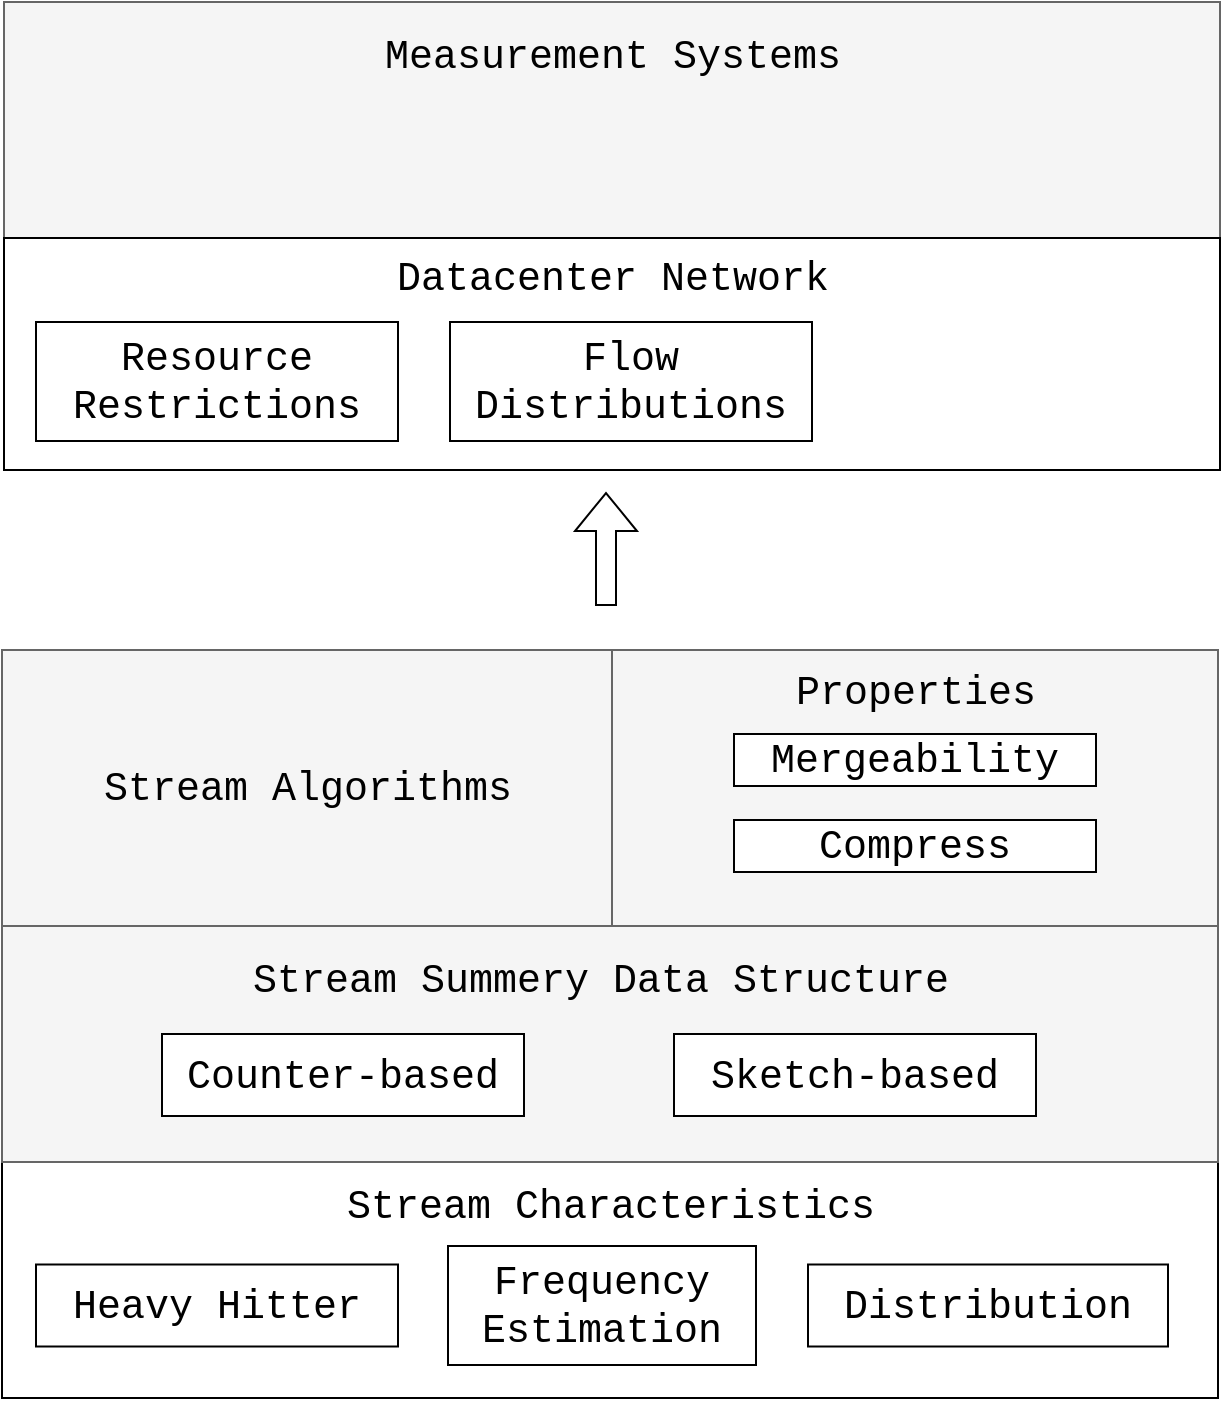 <mxfile version="15.8.7" type="device"><diagram id="Fo_rX9s3fM5rtKiLsWzz" name="第 1 页"><mxGraphModel dx="1697" dy="2083" grid="0" gridSize="10" guides="1" tooltips="1" connect="1" arrows="1" fold="1" page="0" pageScale="1" pageWidth="827" pageHeight="1169" math="0" shadow="0"><root><mxCell id="0"/><mxCell id="1" parent="0"/><mxCell id="kq-J6m2-fg-HXUovKb18-7" value="" style="rounded=0;whiteSpace=wrap;html=1;fontSize=20;fontFamily=Courier New;fillColor=#f5f5f5;fontColor=#333333;strokeColor=#666666;" vertex="1" parent="1"><mxGeometry x="99" y="-418" width="608" height="118" as="geometry"/></mxCell><mxCell id="BIPeO5LLadsczBP2kim2-12" value="" style="rounded=0;whiteSpace=wrap;html=1;fontSize=20;fontFamily=Courier New;" parent="1" vertex="1"><mxGeometry x="98" y="162" width="608" height="118" as="geometry"/></mxCell><mxCell id="BIPeO5LLadsczBP2kim2-6" value="Frequency Estimation" style="rounded=0;whiteSpace=wrap;html=1;fontSize=20;fontFamily=Courier New;" parent="1" vertex="1"><mxGeometry x="321" y="204" width="154" height="59.5" as="geometry"/></mxCell><mxCell id="BIPeO5LLadsczBP2kim2-13" value="Distribution" style="rounded=0;whiteSpace=wrap;html=1;fontSize=20;fontFamily=Courier New;" parent="1" vertex="1"><mxGeometry x="501" y="213.25" width="180" height="41" as="geometry"/></mxCell><mxCell id="BIPeO5LLadsczBP2kim2-14" value="Heavy Hitter" style="rounded=0;whiteSpace=wrap;html=1;fontSize=20;fontFamily=Courier New;" parent="1" vertex="1"><mxGeometry x="115" y="213.25" width="181" height="41" as="geometry"/></mxCell><mxCell id="BIPeO5LLadsczBP2kim2-15" value="&lt;span&gt;Stream Characteristics&lt;/span&gt;" style="rounded=0;whiteSpace=wrap;html=1;fontFamily=Courier New;fontSize=20;fontColor=default;strokeColor=none;fillColor=none;" parent="1" vertex="1"><mxGeometry x="260.75" y="175" width="282.5" height="17" as="geometry"/></mxCell><mxCell id="BIPeO5LLadsczBP2kim2-16" value="" style="rounded=0;whiteSpace=wrap;html=1;fontSize=20;fontFamily=Courier New;fillColor=#f5f5f5;fontColor=#333333;strokeColor=#666666;" parent="1" vertex="1"><mxGeometry x="98" y="44" width="608" height="118" as="geometry"/></mxCell><mxCell id="bg9f0yt2du785UWf26Kq-1" value="" style="rounded=0;whiteSpace=wrap;html=1;fontSize=20;fontFamily=Courier New;" parent="1" vertex="1"><mxGeometry x="99" y="-300" width="608" height="116" as="geometry"/></mxCell><mxCell id="bg9f0yt2du785UWf26Kq-4" value="&lt;span&gt;Datacenter Network&lt;/span&gt;" style="rounded=0;whiteSpace=wrap;html=1;fontFamily=Courier New;fontSize=20;fontColor=default;strokeColor=none;fillColor=none;" parent="1" vertex="1"><mxGeometry x="261.75" y="-289" width="282.5" height="17" as="geometry"/></mxCell><mxCell id="bg9f0yt2du785UWf26Kq-7" value="Resource Restrictions" style="rounded=0;whiteSpace=wrap;html=1;fontSize=20;fontFamily=Courier New;" parent="1" vertex="1"><mxGeometry x="115" y="-258" width="181" height="59.5" as="geometry"/></mxCell><mxCell id="bg9f0yt2du785UWf26Kq-8" value="Flow Distributions" style="rounded=0;whiteSpace=wrap;html=1;fontSize=20;fontFamily=Courier New;" parent="1" vertex="1"><mxGeometry x="322" y="-258" width="181" height="59.5" as="geometry"/></mxCell><mxCell id="kq-J6m2-fg-HXUovKb18-1" value="Counter-based" style="rounded=0;whiteSpace=wrap;html=1;fontSize=20;fontFamily=Courier New;" vertex="1" parent="1"><mxGeometry x="178" y="98" width="181" height="41" as="geometry"/></mxCell><mxCell id="kq-J6m2-fg-HXUovKb18-4" value="Stream Summery Data Structure" style="rounded=0;whiteSpace=wrap;html=1;fontFamily=Courier New;fontSize=20;fontColor=default;strokeColor=none;fillColor=none;" vertex="1" parent="1"><mxGeometry x="208.38" y="62" width="379.25" height="17" as="geometry"/></mxCell><mxCell id="kq-J6m2-fg-HXUovKb18-5" value="Sketch-based" style="rounded=0;whiteSpace=wrap;html=1;fontSize=20;fontFamily=Courier New;" vertex="1" parent="1"><mxGeometry x="434" y="98" width="181" height="41" as="geometry"/></mxCell><mxCell id="kq-J6m2-fg-HXUovKb18-6" value="&lt;span&gt;Measurement Systems&lt;/span&gt;" style="rounded=0;whiteSpace=wrap;html=1;fontFamily=Courier New;fontSize=20;fontColor=default;strokeColor=none;fillColor=none;" vertex="1" parent="1"><mxGeometry x="261.75" y="-400" width="282.5" height="17" as="geometry"/></mxCell><mxCell id="kq-J6m2-fg-HXUovKb18-10" value="" style="rounded=0;whiteSpace=wrap;html=1;fontSize=20;fontFamily=Courier New;fillColor=#f5f5f5;fontColor=#333333;strokeColor=#666666;" vertex="1" parent="1"><mxGeometry x="98" y="-94" width="305" height="138" as="geometry"/></mxCell><mxCell id="kq-J6m2-fg-HXUovKb18-11" value="Stream Algorithms" style="rounded=0;whiteSpace=wrap;html=1;fontFamily=Courier New;fontSize=20;fontColor=default;strokeColor=none;fillColor=none;" vertex="1" parent="1"><mxGeometry x="141.5" y="-33.5" width="218" height="17" as="geometry"/></mxCell><mxCell id="kq-J6m2-fg-HXUovKb18-12" value="" style="rounded=0;whiteSpace=wrap;html=1;fontSize=20;fontFamily=Courier New;fillColor=#f5f5f5;fontColor=#333333;strokeColor=#666666;" vertex="1" parent="1"><mxGeometry x="403" y="-94" width="303" height="138" as="geometry"/></mxCell><mxCell id="kq-J6m2-fg-HXUovKb18-13" value="Properties" style="rounded=0;whiteSpace=wrap;html=1;fontFamily=Courier New;fontSize=20;fontColor=default;strokeColor=none;fillColor=none;" vertex="1" parent="1"><mxGeometry x="445.5" y="-82" width="218" height="17" as="geometry"/></mxCell><mxCell id="kq-J6m2-fg-HXUovKb18-14" value="Mergeability" style="rounded=0;whiteSpace=wrap;html=1;fontSize=20;fontFamily=Courier New;" vertex="1" parent="1"><mxGeometry x="464" y="-52" width="181" height="26" as="geometry"/></mxCell><mxCell id="kq-J6m2-fg-HXUovKb18-16" value="Compress" style="rounded=0;whiteSpace=wrap;html=1;fontSize=20;fontFamily=Courier New;" vertex="1" parent="1"><mxGeometry x="464" y="-9" width="181" height="26" as="geometry"/></mxCell><mxCell id="kq-J6m2-fg-HXUovKb18-17" value="" style="shape=flexArrow;endArrow=classic;html=1;rounded=0;" edge="1" parent="1"><mxGeometry width="50" height="50" relative="1" as="geometry"><mxPoint x="400" y="-116" as="sourcePoint"/><mxPoint x="400" y="-173" as="targetPoint"/></mxGeometry></mxCell></root></mxGraphModel></diagram></mxfile>